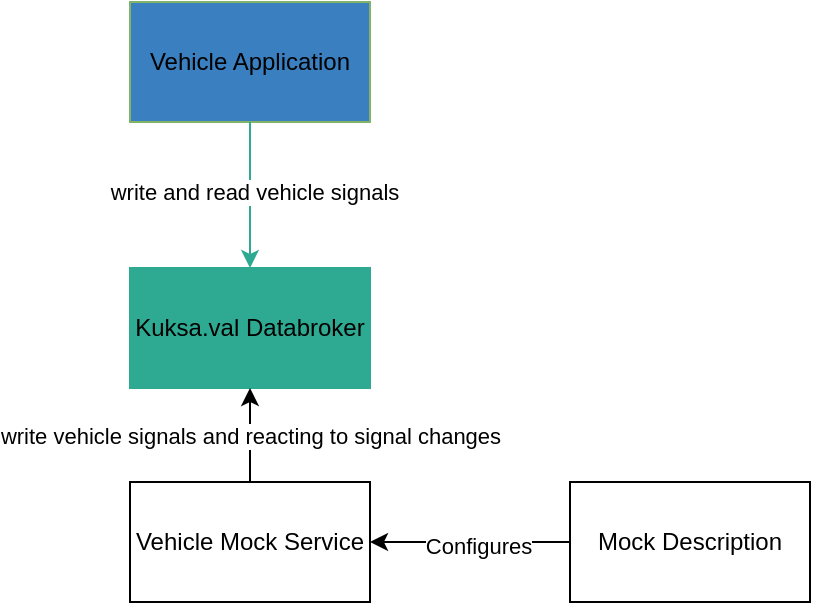 <mxfile>
    <diagram id="n-y3Garob8GmoL7d-FYO" name="Page-1">
        <mxGraphModel dx="569" dy="544" grid="1" gridSize="10" guides="1" tooltips="1" connect="1" arrows="1" fold="1" page="1" pageScale="1" pageWidth="850" pageHeight="1100" math="0" shadow="0">
            <root>
                <mxCell id="0"/>
                <mxCell id="1" parent="0"/>
                <mxCell id="2" value="Vehicle Application" style="rounded=0;whiteSpace=wrap;html=1;fillColor=#3A7FC0;strokeColor=#82b366;" parent="1" vertex="1">
                    <mxGeometry x="460" y="80" width="120" height="60" as="geometry"/>
                </mxCell>
                <mxCell id="3" value="Kuksa.val Databroker" style="rounded=0;whiteSpace=wrap;html=1;fillColor=#2EA992;strokeColor=#2EA992;" parent="1" vertex="1">
                    <mxGeometry x="460" y="213" width="120" height="60" as="geometry"/>
                </mxCell>
                <mxCell id="5" value="Vehicle Mock Service" style="rounded=0;whiteSpace=wrap;html=1;" parent="1" vertex="1">
                    <mxGeometry x="460" y="320" width="120" height="60" as="geometry"/>
                </mxCell>
                <mxCell id="11" value="" style="edgeStyle=none;html=1;fillColor=#d5e8d4;strokeColor=#2EA992;startArrow=none;startFill=0;exitX=0.5;exitY=1;exitDx=0;exitDy=0;entryX=0.5;entryY=0;entryDx=0;entryDy=0;" parent="1" source="2" target="3" edge="1">
                    <mxGeometry relative="1" as="geometry">
                        <mxPoint x="370" y="243" as="sourcePoint"/>
                    </mxGeometry>
                </mxCell>
                <mxCell id="18" value="write and read vehicle signals" style="edgeLabel;html=1;align=center;verticalAlign=middle;resizable=0;points=[];" parent="11" vertex="1" connectable="0">
                    <mxGeometry x="-0.064" y="2" relative="1" as="geometry">
                        <mxPoint y="1" as="offset"/>
                    </mxGeometry>
                </mxCell>
                <mxCell id="17" value="write vehicle signals and reacting to signal changes" style="edgeStyle=none;html=1;startArrow=classic;startFill=1;exitX=0.5;exitY=1;exitDx=0;exitDy=0;entryX=0.5;entryY=0;entryDx=0;entryDy=0;endArrow=none;endFill=0;" parent="1" source="3" target="5" edge="1">
                    <mxGeometry relative="1" as="geometry">
                        <mxPoint x="530" y="283" as="sourcePoint"/>
                        <mxPoint x="630" y="310" as="targetPoint"/>
                    </mxGeometry>
                </mxCell>
                <mxCell id="21" value="Mock Description" style="rounded=0;whiteSpace=wrap;html=1;" vertex="1" parent="1">
                    <mxGeometry x="680" y="320" width="120" height="60" as="geometry"/>
                </mxCell>
                <mxCell id="22" value="" style="endArrow=classic;html=1;entryX=1;entryY=0.5;entryDx=0;entryDy=0;" edge="1" parent="1" source="21" target="5">
                    <mxGeometry width="50" height="50" relative="1" as="geometry">
                        <mxPoint x="510" y="310" as="sourcePoint"/>
                        <mxPoint x="560" y="260" as="targetPoint"/>
                    </mxGeometry>
                </mxCell>
                <mxCell id="23" value="Configures" style="edgeLabel;html=1;align=center;verticalAlign=middle;resizable=0;points=[];" vertex="1" connectable="0" parent="22">
                    <mxGeometry x="-0.075" y="2" relative="1" as="geometry">
                        <mxPoint as="offset"/>
                    </mxGeometry>
                </mxCell>
            </root>
        </mxGraphModel>
    </diagram>
</mxfile>